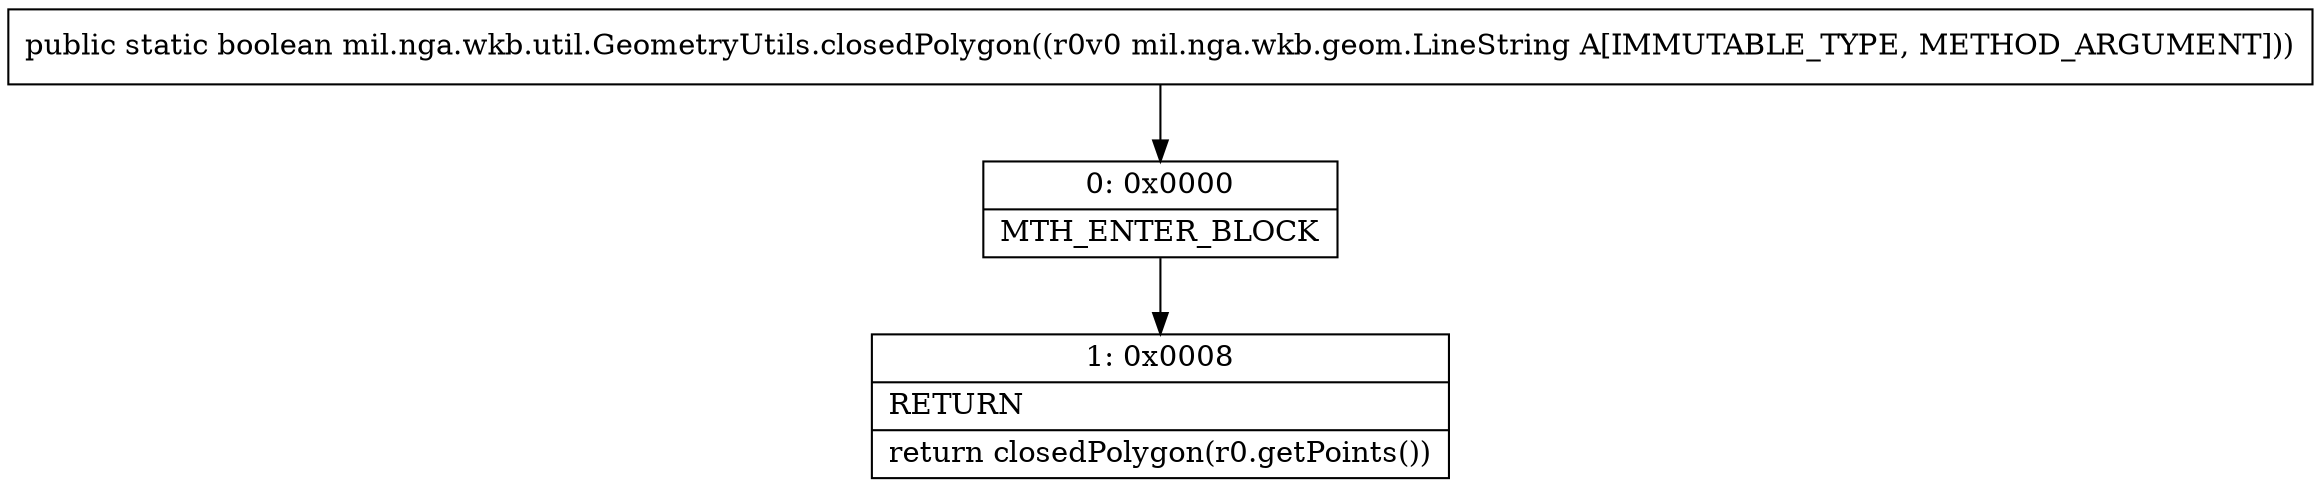 digraph "CFG formil.nga.wkb.util.GeometryUtils.closedPolygon(Lmil\/nga\/wkb\/geom\/LineString;)Z" {
Node_0 [shape=record,label="{0\:\ 0x0000|MTH_ENTER_BLOCK\l}"];
Node_1 [shape=record,label="{1\:\ 0x0008|RETURN\l|return closedPolygon(r0.getPoints())\l}"];
MethodNode[shape=record,label="{public static boolean mil.nga.wkb.util.GeometryUtils.closedPolygon((r0v0 mil.nga.wkb.geom.LineString A[IMMUTABLE_TYPE, METHOD_ARGUMENT])) }"];
MethodNode -> Node_0;
Node_0 -> Node_1;
}

